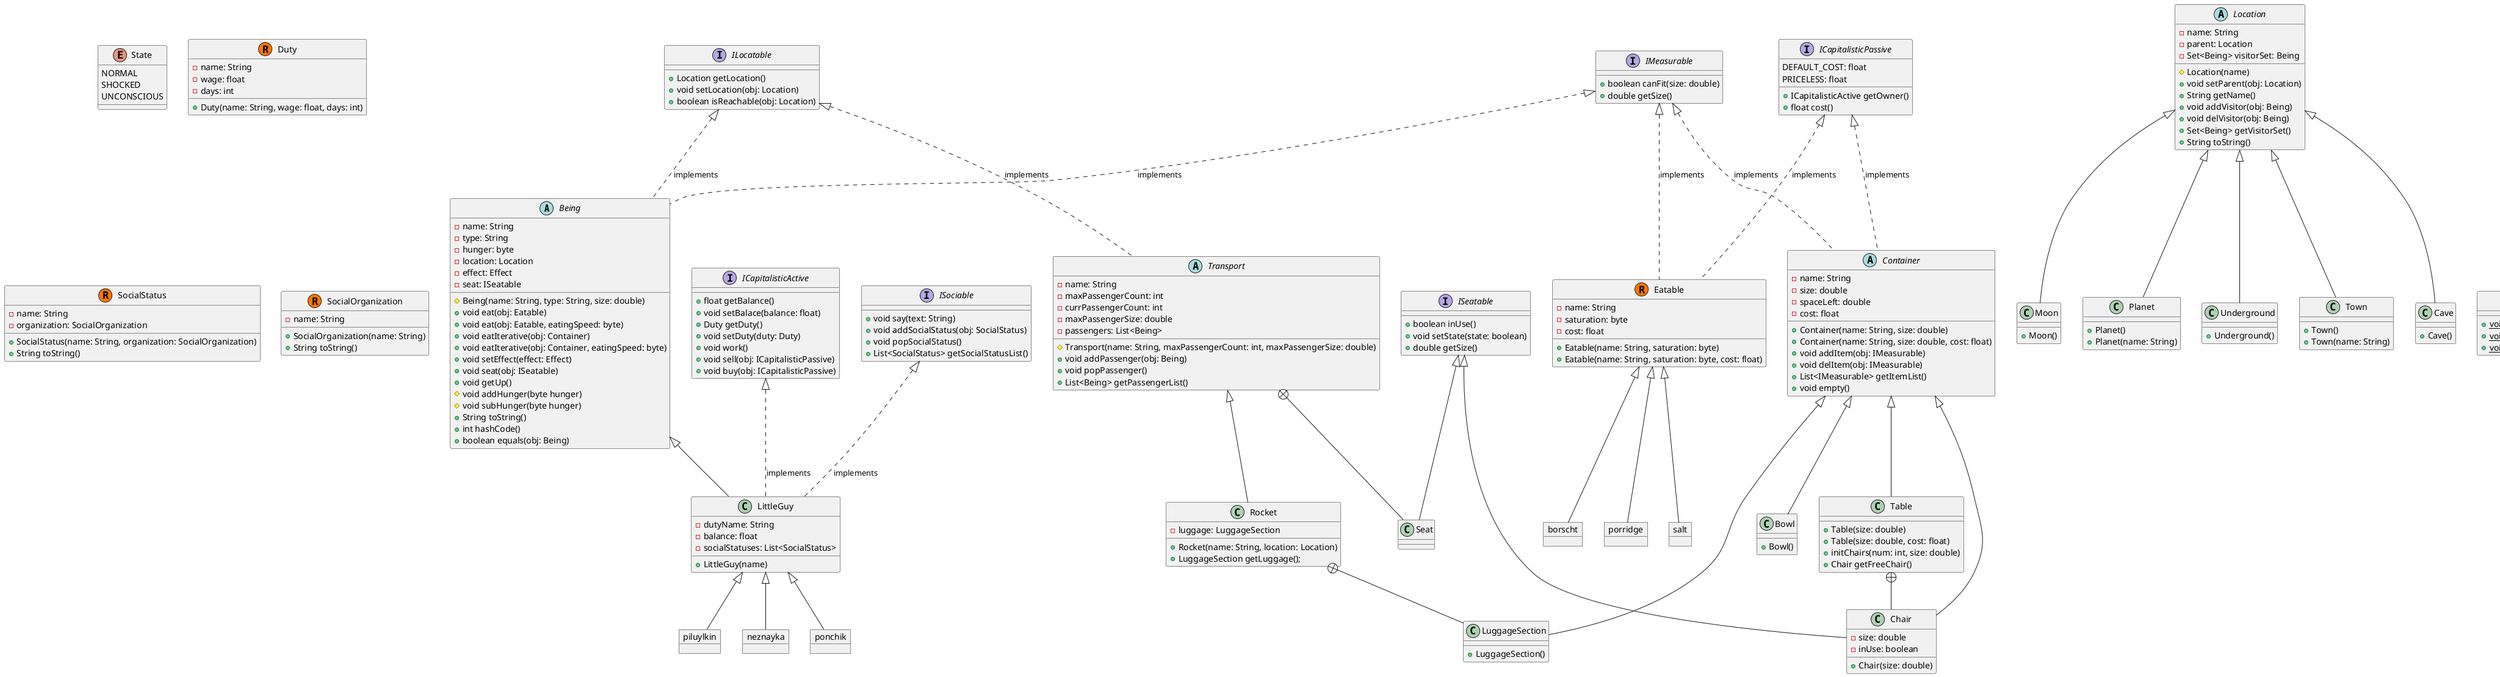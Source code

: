 @startuml name
Being <|-- LittleGuy
ICapitalisticActive <|.. LittleGuy : implements
ISociable <|.. LittleGuy : implements

object ponchik
object piluylkin
object neznayka

LittleGuy <|-- ponchik
LittleGuy <|-- piluylkin
LittleGuy <|-- neznayka

object borscht
object porridge
object salt
Eatable <|-- borscht
Eatable <|-- porridge
Eatable <|-- salt

ICapitalisticPassive <|.. Container : implements
ICapitalisticPassive <|.. Eatable : implements

IMeasurable <|.. Eatable : implements
IMeasurable <|.. Container : implements
IMeasurable <|.. Being : implements

Container <|-- Bowl
Container <|-- Table
Container <|-- Chair

Table +-- Chair
ISeatable <|-- Chair

Transport <|-- Rocket
Transport +-- Seat
ISeatable <|-- Seat

Rocket +-- LuggageSection
Container <|-- LuggageSection

ILocatable <|.. Transport : implements
ILocatable <|.. Being : implements

Location <|-- Moon
Location <|-- Planet
Location <|-- Underground
Location <|-- Town
Location <|-- Cave

Log +-- Console

static class Log {
   {static} +long getTime()
}

static class Console {
   {static} +void print(message: Object)
   {static} +void printf(message: String, Object ... args)
   {static} +void println(message: Object)
}

class LittleGuy {
   -dutyName: String
   -balance: float
   -socialStatuses: List<SocialStatus>
   +LittleGuy(name)
}

enum State {
   NORMAL
   SHOCKED
   UNCONSCIOUS
}

interface ICapitalisticPassive {
   DEFAULT_COST: float
   PRICELESS: float
   +ICapitalisticActive getOwner()
   +float cost()
}

interface ICapitalisticActive {
   +float getBalance()
   +void setBalace(balance: float)
   +Duty getDuty()
   +void setDuty(duty: Duty)
   +void work()
   +void sell(obj: ICapitalisticPassive)
   +void buy(obj: ICapitalisticPassive)
}

interface ISeatable {
   +boolean inUse()
   +void setState(state: boolean)
   +double getSize()
}

interface ISociable {
   +void say(text: String)
   +void addSocialStatus(obj: SocialStatus)
   +void popSocialStatus()
   +List<SocialStatus> getSocialStatusList()
}

abstract class Being {
   -name: String
   -type: String
   -hunger: byte
   -location: Location
   -effect: Effect
   -seat: ISeatable
   #Being(name: String, type: String, size: double)
   +void eat(obj: Eatable)
   +void eat(obj: Eatable, eatingSpeed: byte)
   +void eatIterative(obj: Container)
   +void eatIterative(obj: Container, eatingSpeed: byte)
   +void setEffect(effect: Effect)
   +void seat(obj: ISeatable)
   +void getUp()
   #void addHunger(byte hunger)
   #void subHunger(byte hunger)
   +String toString()
   +int hashCode()
   +boolean equals(obj: Being)
}

class Eatable << (R,#FF7700) >> {
   -name: String
   -saturation: byte
   -cost: float
   +Eatable(name: String, saturation: byte)
   +Eatable(name: String, saturation: byte, cost: float)
}

class Duty << (R,#FF7700) >> {
   -name: String
   -wage: float
   -days: int
   +Duty(name: String, wage: float, days: int)
}

class SocialStatus << (R,#FF7700) >> {
   -name: String
   -organization: SocialOrganization
   +SocialStatus(name: String, organization: SocialOrganization)
   +String toString()
}

class SocialOrganization << (R,#FF7700) >> {
   -name: String
   +SocialOrganization(name: String)
   +String toString()
}

abstract class Transport {
   -name: String
   -maxPassengerCount: int
   -currPassengerCount: int
   -maxPassengerSize: double
   -passengers: List<Being>
   #Transport(name: String, maxPassengerCount: int, maxPassengerSize: double)
   +void addPassenger(obj: Being)
   +void popPassenger()
   +List<Being> getPassengerList()
}

abstract class Container {
   -name: String
   -size: double
   -spaceLeft: double
   -cost: float
   +Container(name: String, size: double)
   +Container(name: String, size: double, cost: float)
   +void addItem(obj: IMeasurable)
   +void delItem(obj: IMeasurable)
   +List<IMeasurable> getItemList()
   +void empty()
}

class Table {
   +Table(size: double)
   +Table(size: double, cost: float)
   +initChairs(num: int, size: double)
   +Chair getFreeChair()
}

class Chair {
   -size: double
   -inUse: boolean
   +Chair(size: double)
}

class Bowl {
   +Bowl()
}

class LuggageSection {
   +LuggageSection()
}

class Rocket {
   -luggage: LuggageSection
   +Rocket(name: String, location: Location)
   +LuggageSection getLuggage();
}

class Moon {
   +Moon()
}

class Planet {
   +Planet()
   +Planet(name: String)
}

class Town {
   +Town()
   +Town(name: String)
}

class Underground {
   +Underground()
}

class Cave {
   +Cave()
}

abstract class Location {
   -name: String
   -parent: Location
   -Set<Being> visitorSet: Being
   #Location(name)
   +void setParent(obj: Location)
   +String getName()
   +void addVisitor(obj: Being)
   +void delVisitor(obj: Being)
   +Set<Being> getVisitorSet()
   +String toString()
}

interface IMeasurable {
   +boolean canFit(size: double)
   +double getSize()
}

interface ILocatable {
   +Location getLocation()
   +void setLocation(obj: Location)
   +boolean isReachable(obj: Location)
}
@enduml

' make size attribute to define whether the item can be keepable in the Container or not